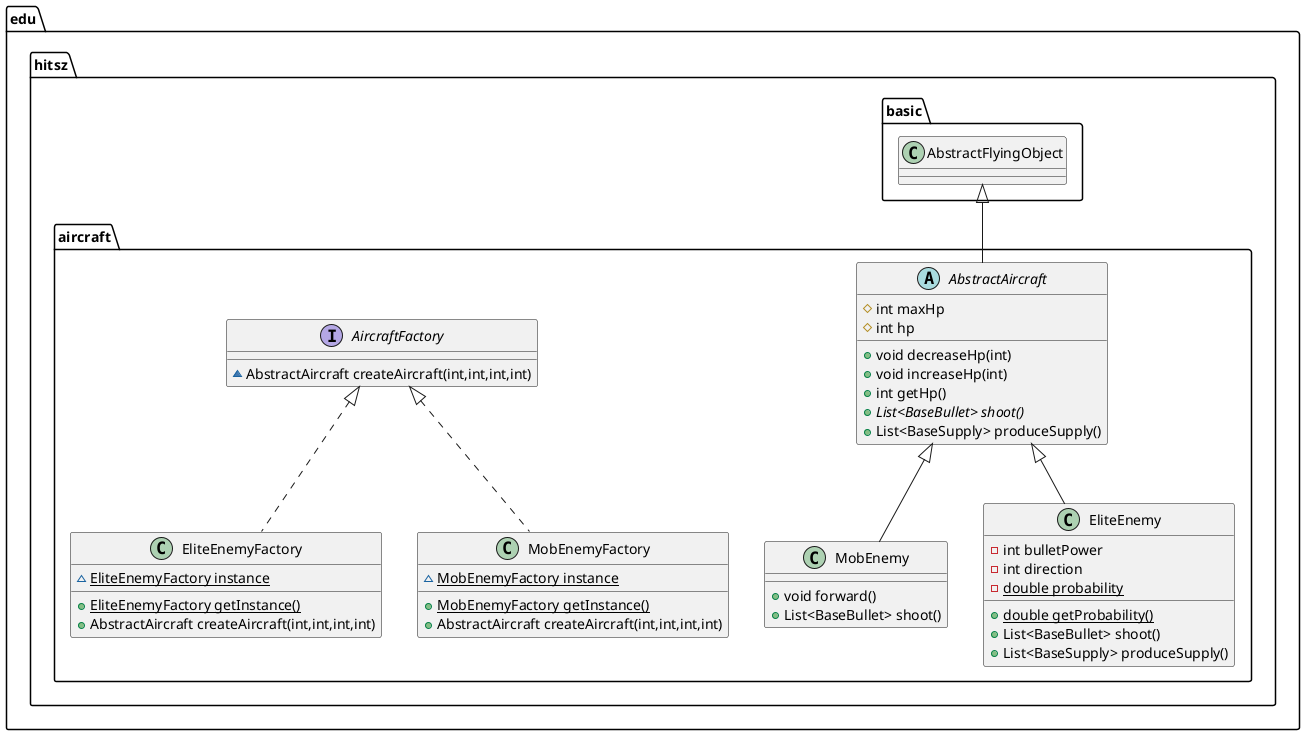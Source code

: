 @startuml
abstract class edu.hitsz.aircraft.AbstractAircraft {
# int maxHp
# int hp
+ void decreaseHp(int)
+ void increaseHp(int)
+ int getHp()
+ {abstract}List<BaseBullet> shoot()
+ List<BaseSupply> produceSupply()
}
class edu.hitsz.aircraft.MobEnemy {
+ void forward()
+ List<BaseBullet> shoot()
}
class edu.hitsz.aircraft.EliteEnemyFactory {
~ {static} EliteEnemyFactory instance
+ {static} EliteEnemyFactory getInstance()
+ AbstractAircraft createAircraft(int,int,int,int)
}
interface edu.hitsz.aircraft.AircraftFactory {
~ AbstractAircraft createAircraft(int,int,int,int)
}
class edu.hitsz.aircraft.EliteEnemy {
- int bulletPower
- int direction
- {static} double probability
+ {static} double getProbability()
+ List<BaseBullet> shoot()
+ List<BaseSupply> produceSupply()
}
class edu.hitsz.aircraft.MobEnemyFactory {
~ {static} MobEnemyFactory instance
+ {static} MobEnemyFactory getInstance()
+ AbstractAircraft createAircraft(int,int,int,int)
}


edu.hitsz.basic.AbstractFlyingObject <|-- edu.hitsz.aircraft.AbstractAircraft
edu.hitsz.aircraft.AbstractAircraft <|-- edu.hitsz.aircraft.MobEnemy
edu.hitsz.aircraft.AircraftFactory <|.. edu.hitsz.aircraft.EliteEnemyFactory
edu.hitsz.aircraft.AbstractAircraft <|-- edu.hitsz.aircraft.EliteEnemy
edu.hitsz.aircraft.AircraftFactory <|.. edu.hitsz.aircraft.MobEnemyFactory
@enduml